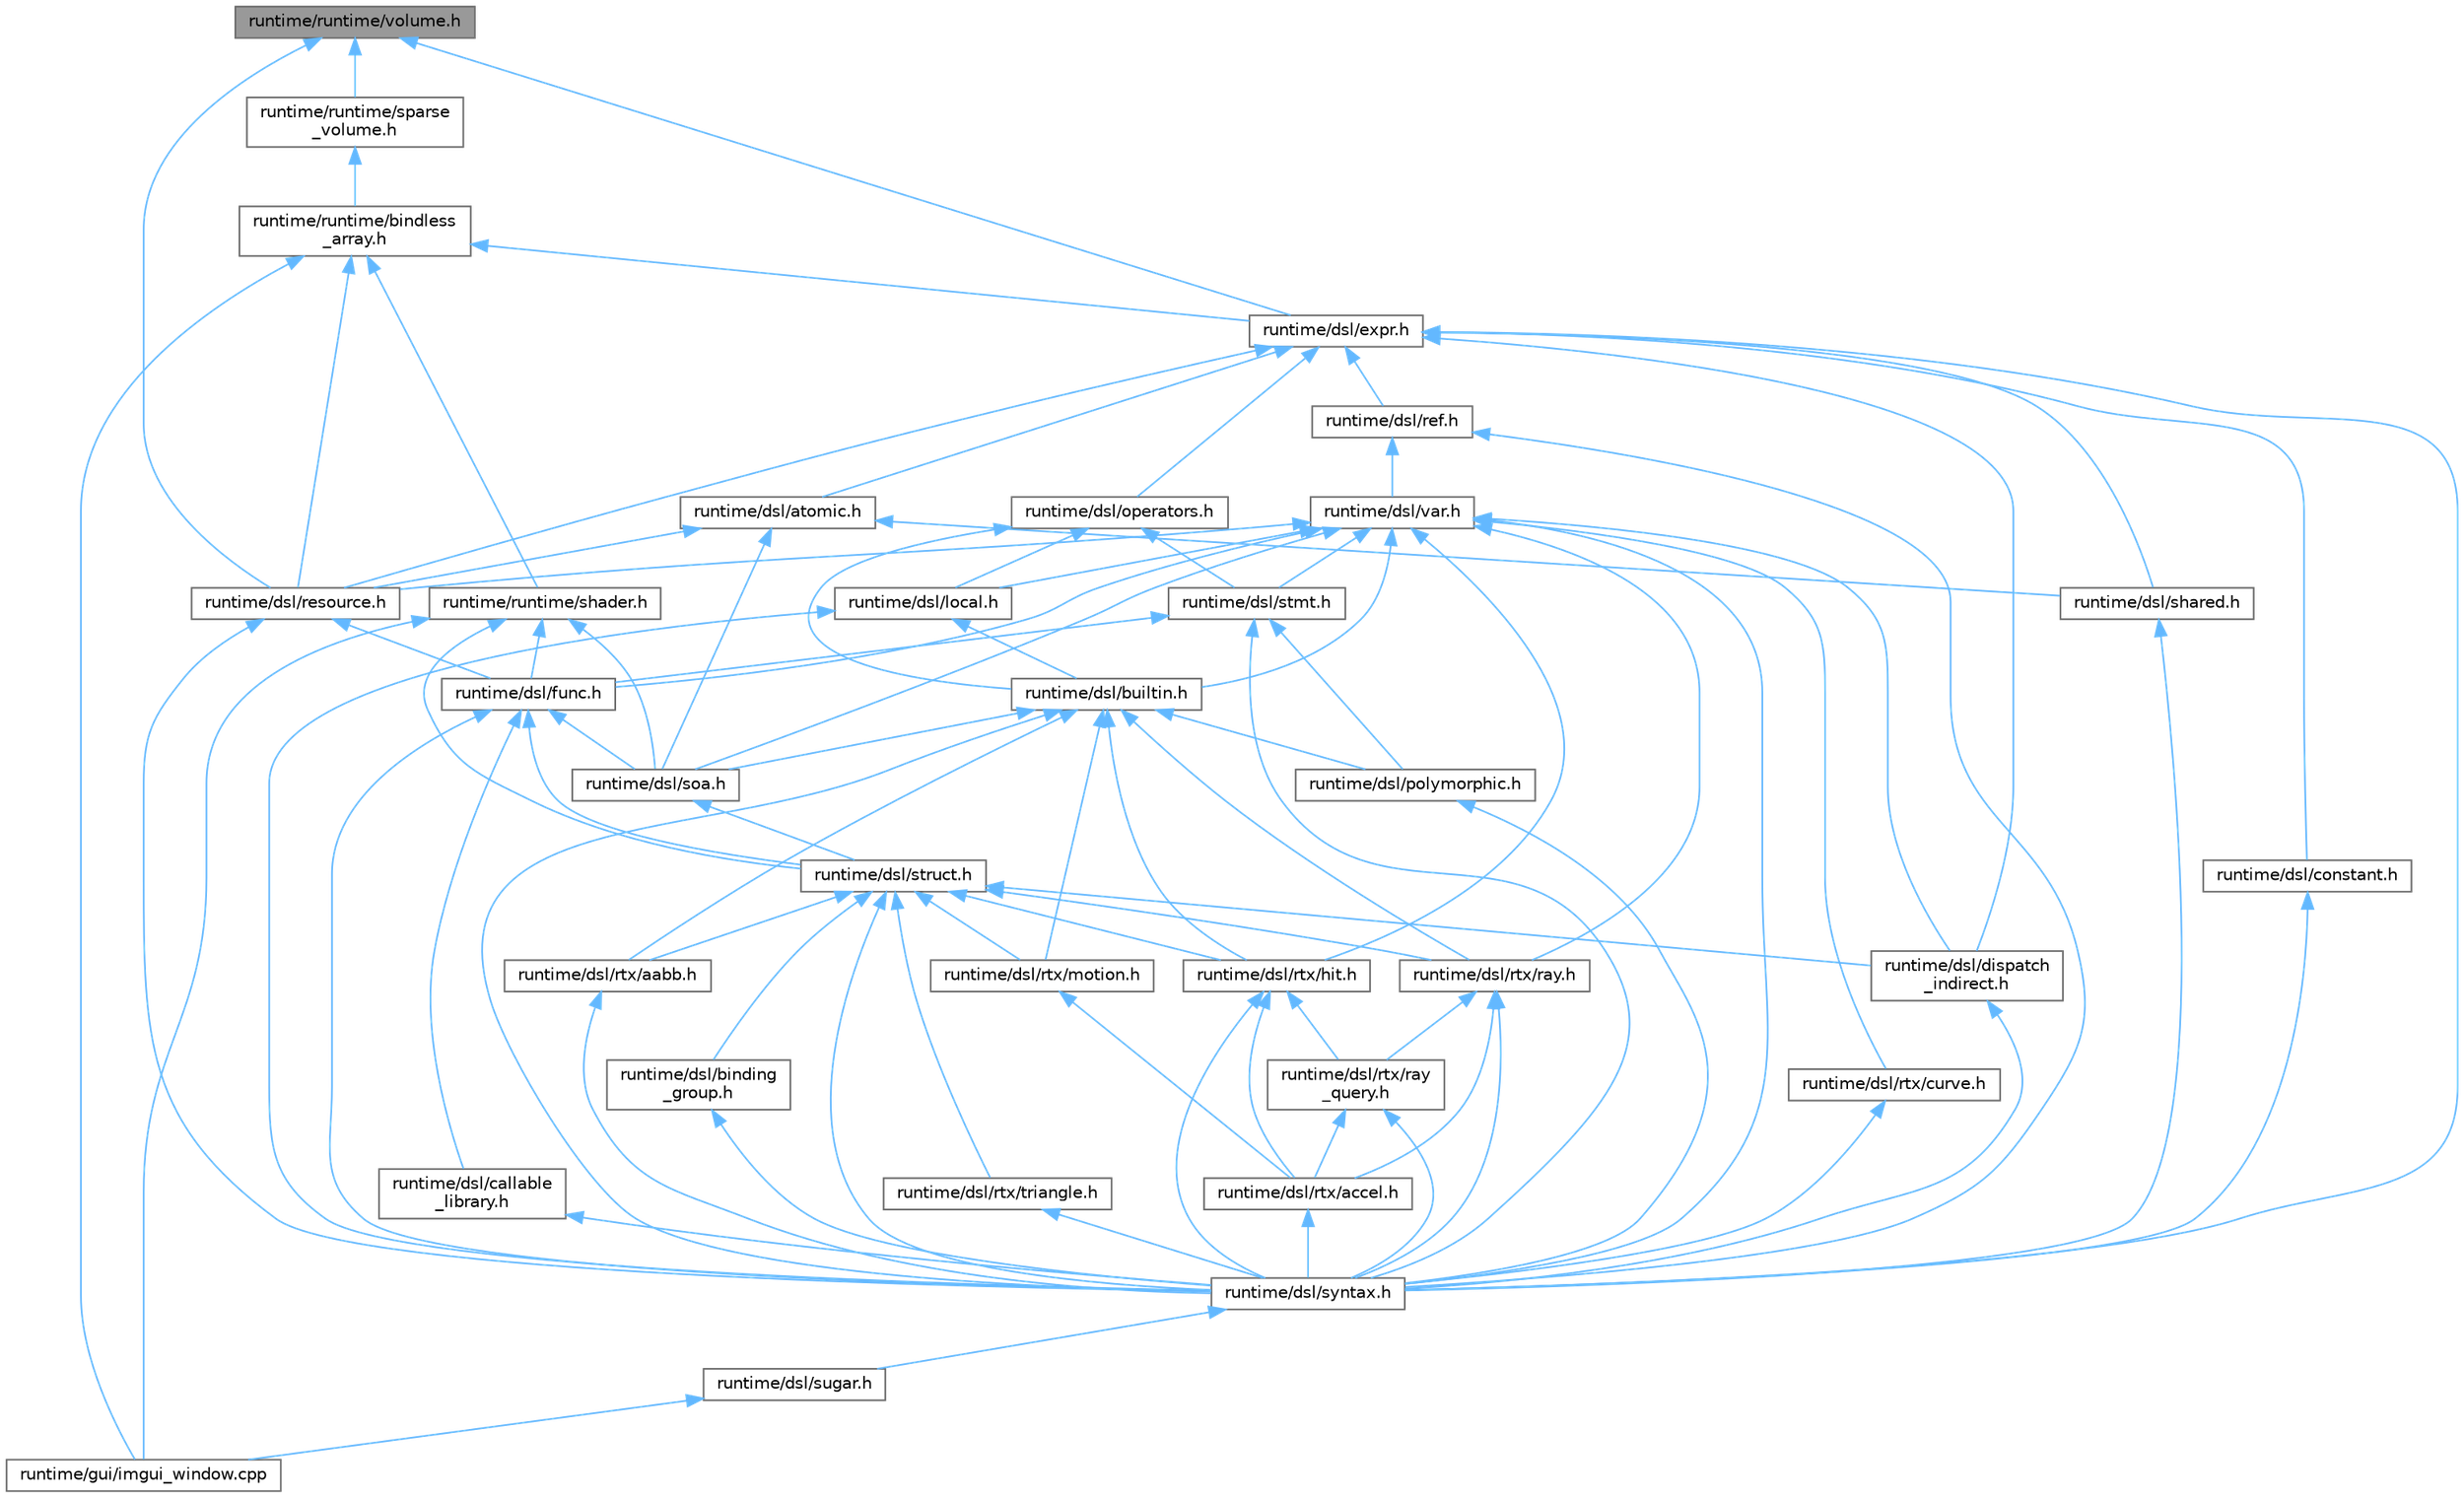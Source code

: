 digraph "runtime/runtime/volume.h"
{
 // LATEX_PDF_SIZE
  bgcolor="transparent";
  edge [fontname=Helvetica,fontsize=10,labelfontname=Helvetica,labelfontsize=10];
  node [fontname=Helvetica,fontsize=10,shape=box,height=0.2,width=0.4];
  Node1 [id="Node000001",label="runtime/runtime/volume.h",height=0.2,width=0.4,color="gray40", fillcolor="grey60", style="filled", fontcolor="black",tooltip=" "];
  Node1 -> Node2 [id="edge88_Node000001_Node000002",dir="back",color="steelblue1",style="solid",tooltip=" "];
  Node2 [id="Node000002",label="runtime/dsl/expr.h",height=0.2,width=0.4,color="grey40", fillcolor="white", style="filled",URL="$expr_8h.html",tooltip=" "];
  Node2 -> Node3 [id="edge89_Node000002_Node000003",dir="back",color="steelblue1",style="solid",tooltip=" "];
  Node3 [id="Node000003",label="runtime/dsl/atomic.h",height=0.2,width=0.4,color="grey40", fillcolor="white", style="filled",URL="$dsl_2atomic_8h.html",tooltip=" "];
  Node3 -> Node4 [id="edge90_Node000003_Node000004",dir="back",color="steelblue1",style="solid",tooltip=" "];
  Node4 [id="Node000004",label="runtime/dsl/resource.h",height=0.2,width=0.4,color="grey40", fillcolor="white", style="filled",URL="$dsl_2resource_8h.html",tooltip=" "];
  Node4 -> Node5 [id="edge91_Node000004_Node000005",dir="back",color="steelblue1",style="solid",tooltip=" "];
  Node5 [id="Node000005",label="runtime/dsl/func.h",height=0.2,width=0.4,color="grey40", fillcolor="white", style="filled",URL="$func_8h.html",tooltip=" "];
  Node5 -> Node6 [id="edge92_Node000005_Node000006",dir="back",color="steelblue1",style="solid",tooltip=" "];
  Node6 [id="Node000006",label="runtime/dsl/callable\l_library.h",height=0.2,width=0.4,color="grey40", fillcolor="white", style="filled",URL="$dsl_2callable__library_8h.html",tooltip=" "];
  Node6 -> Node7 [id="edge93_Node000006_Node000007",dir="back",color="steelblue1",style="solid",tooltip=" "];
  Node7 [id="Node000007",label="runtime/dsl/syntax.h",height=0.2,width=0.4,color="grey40", fillcolor="white", style="filled",URL="$syntax_8h.html",tooltip=" "];
  Node7 -> Node8 [id="edge94_Node000007_Node000008",dir="back",color="steelblue1",style="solid",tooltip=" "];
  Node8 [id="Node000008",label="runtime/dsl/sugar.h",height=0.2,width=0.4,color="grey40", fillcolor="white", style="filled",URL="$sugar_8h.html",tooltip=" "];
  Node8 -> Node9 [id="edge95_Node000008_Node000009",dir="back",color="steelblue1",style="solid",tooltip=" "];
  Node9 [id="Node000009",label="runtime/gui/imgui_window.cpp",height=0.2,width=0.4,color="grey40", fillcolor="white", style="filled",URL="$imgui__window_8cpp.html",tooltip=" "];
  Node5 -> Node10 [id="edge96_Node000005_Node000010",dir="back",color="steelblue1",style="solid",tooltip=" "];
  Node10 [id="Node000010",label="runtime/dsl/soa.h",height=0.2,width=0.4,color="grey40", fillcolor="white", style="filled",URL="$soa_8h.html",tooltip=" "];
  Node10 -> Node11 [id="edge97_Node000010_Node000011",dir="back",color="steelblue1",style="solid",tooltip=" "];
  Node11 [id="Node000011",label="runtime/dsl/struct.h",height=0.2,width=0.4,color="grey40", fillcolor="white", style="filled",URL="$struct_8h.html",tooltip=" "];
  Node11 -> Node12 [id="edge98_Node000011_Node000012",dir="back",color="steelblue1",style="solid",tooltip=" "];
  Node12 [id="Node000012",label="runtime/dsl/binding\l_group.h",height=0.2,width=0.4,color="grey40", fillcolor="white", style="filled",URL="$binding__group_8h.html",tooltip=" "];
  Node12 -> Node7 [id="edge99_Node000012_Node000007",dir="back",color="steelblue1",style="solid",tooltip=" "];
  Node11 -> Node13 [id="edge100_Node000011_Node000013",dir="back",color="steelblue1",style="solid",tooltip=" "];
  Node13 [id="Node000013",label="runtime/dsl/dispatch\l_indirect.h",height=0.2,width=0.4,color="grey40", fillcolor="white", style="filled",URL="$dispatch__indirect_8h.html",tooltip=" "];
  Node13 -> Node7 [id="edge101_Node000013_Node000007",dir="back",color="steelblue1",style="solid",tooltip=" "];
  Node11 -> Node14 [id="edge102_Node000011_Node000014",dir="back",color="steelblue1",style="solid",tooltip=" "];
  Node14 [id="Node000014",label="runtime/dsl/rtx/aabb.h",height=0.2,width=0.4,color="grey40", fillcolor="white", style="filled",URL="$dsl_2rtx_2aabb_8h.html",tooltip=" "];
  Node14 -> Node7 [id="edge103_Node000014_Node000007",dir="back",color="steelblue1",style="solid",tooltip=" "];
  Node11 -> Node15 [id="edge104_Node000011_Node000015",dir="back",color="steelblue1",style="solid",tooltip=" "];
  Node15 [id="Node000015",label="runtime/dsl/rtx/hit.h",height=0.2,width=0.4,color="grey40", fillcolor="white", style="filled",URL="$dsl_2rtx_2hit_8h.html",tooltip=" "];
  Node15 -> Node16 [id="edge105_Node000015_Node000016",dir="back",color="steelblue1",style="solid",tooltip=" "];
  Node16 [id="Node000016",label="runtime/dsl/rtx/accel.h",height=0.2,width=0.4,color="grey40", fillcolor="white", style="filled",URL="$dsl_2rtx_2accel_8h.html",tooltip=" "];
  Node16 -> Node7 [id="edge106_Node000016_Node000007",dir="back",color="steelblue1",style="solid",tooltip=" "];
  Node15 -> Node17 [id="edge107_Node000015_Node000017",dir="back",color="steelblue1",style="solid",tooltip=" "];
  Node17 [id="Node000017",label="runtime/dsl/rtx/ray\l_query.h",height=0.2,width=0.4,color="grey40", fillcolor="white", style="filled",URL="$ray__query_8h.html",tooltip=" "];
  Node17 -> Node16 [id="edge108_Node000017_Node000016",dir="back",color="steelblue1",style="solid",tooltip=" "];
  Node17 -> Node7 [id="edge109_Node000017_Node000007",dir="back",color="steelblue1",style="solid",tooltip=" "];
  Node15 -> Node7 [id="edge110_Node000015_Node000007",dir="back",color="steelblue1",style="solid",tooltip=" "];
  Node11 -> Node18 [id="edge111_Node000011_Node000018",dir="back",color="steelblue1",style="solid",tooltip=" "];
  Node18 [id="Node000018",label="runtime/dsl/rtx/motion.h",height=0.2,width=0.4,color="grey40", fillcolor="white", style="filled",URL="$motion_8h.html",tooltip=" "];
  Node18 -> Node16 [id="edge112_Node000018_Node000016",dir="back",color="steelblue1",style="solid",tooltip=" "];
  Node11 -> Node19 [id="edge113_Node000011_Node000019",dir="back",color="steelblue1",style="solid",tooltip=" "];
  Node19 [id="Node000019",label="runtime/dsl/rtx/ray.h",height=0.2,width=0.4,color="grey40", fillcolor="white", style="filled",URL="$dsl_2rtx_2ray_8h.html",tooltip=" "];
  Node19 -> Node16 [id="edge114_Node000019_Node000016",dir="back",color="steelblue1",style="solid",tooltip=" "];
  Node19 -> Node17 [id="edge115_Node000019_Node000017",dir="back",color="steelblue1",style="solid",tooltip=" "];
  Node19 -> Node7 [id="edge116_Node000019_Node000007",dir="back",color="steelblue1",style="solid",tooltip=" "];
  Node11 -> Node20 [id="edge117_Node000011_Node000020",dir="back",color="steelblue1",style="solid",tooltip=" "];
  Node20 [id="Node000020",label="runtime/dsl/rtx/triangle.h",height=0.2,width=0.4,color="grey40", fillcolor="white", style="filled",URL="$dsl_2rtx_2triangle_8h.html",tooltip=" "];
  Node20 -> Node7 [id="edge118_Node000020_Node000007",dir="back",color="steelblue1",style="solid",tooltip=" "];
  Node11 -> Node7 [id="edge119_Node000011_Node000007",dir="back",color="steelblue1",style="solid",tooltip=" "];
  Node5 -> Node11 [id="edge120_Node000005_Node000011",dir="back",color="steelblue1",style="solid",tooltip=" "];
  Node5 -> Node7 [id="edge121_Node000005_Node000007",dir="back",color="steelblue1",style="solid",tooltip=" "];
  Node4 -> Node7 [id="edge122_Node000004_Node000007",dir="back",color="steelblue1",style="solid",tooltip=" "];
  Node3 -> Node21 [id="edge123_Node000003_Node000021",dir="back",color="steelblue1",style="solid",tooltip=" "];
  Node21 [id="Node000021",label="runtime/dsl/shared.h",height=0.2,width=0.4,color="grey40", fillcolor="white", style="filled",URL="$shared_8h.html",tooltip=" "];
  Node21 -> Node7 [id="edge124_Node000021_Node000007",dir="back",color="steelblue1",style="solid",tooltip=" "];
  Node3 -> Node10 [id="edge125_Node000003_Node000010",dir="back",color="steelblue1",style="solid",tooltip=" "];
  Node2 -> Node22 [id="edge126_Node000002_Node000022",dir="back",color="steelblue1",style="solid",tooltip=" "];
  Node22 [id="Node000022",label="runtime/dsl/constant.h",height=0.2,width=0.4,color="grey40", fillcolor="white", style="filled",URL="$constant_8h.html",tooltip=" "];
  Node22 -> Node7 [id="edge127_Node000022_Node000007",dir="back",color="steelblue1",style="solid",tooltip=" "];
  Node2 -> Node13 [id="edge128_Node000002_Node000013",dir="back",color="steelblue1",style="solid",tooltip=" "];
  Node2 -> Node23 [id="edge129_Node000002_Node000023",dir="back",color="steelblue1",style="solid",tooltip=" "];
  Node23 [id="Node000023",label="runtime/dsl/operators.h",height=0.2,width=0.4,color="grey40", fillcolor="white", style="filled",URL="$operators_8h.html",tooltip=" "];
  Node23 -> Node24 [id="edge130_Node000023_Node000024",dir="back",color="steelblue1",style="solid",tooltip=" "];
  Node24 [id="Node000024",label="runtime/dsl/builtin.h",height=0.2,width=0.4,color="grey40", fillcolor="white", style="filled",URL="$builtin_8h.html",tooltip=" "];
  Node24 -> Node25 [id="edge131_Node000024_Node000025",dir="back",color="steelblue1",style="solid",tooltip=" "];
  Node25 [id="Node000025",label="runtime/dsl/polymorphic.h",height=0.2,width=0.4,color="grey40", fillcolor="white", style="filled",URL="$polymorphic_8h.html",tooltip=" "];
  Node25 -> Node7 [id="edge132_Node000025_Node000007",dir="back",color="steelblue1",style="solid",tooltip=" "];
  Node24 -> Node14 [id="edge133_Node000024_Node000014",dir="back",color="steelblue1",style="solid",tooltip=" "];
  Node24 -> Node15 [id="edge134_Node000024_Node000015",dir="back",color="steelblue1",style="solid",tooltip=" "];
  Node24 -> Node18 [id="edge135_Node000024_Node000018",dir="back",color="steelblue1",style="solid",tooltip=" "];
  Node24 -> Node19 [id="edge136_Node000024_Node000019",dir="back",color="steelblue1",style="solid",tooltip=" "];
  Node24 -> Node10 [id="edge137_Node000024_Node000010",dir="back",color="steelblue1",style="solid",tooltip=" "];
  Node24 -> Node7 [id="edge138_Node000024_Node000007",dir="back",color="steelblue1",style="solid",tooltip=" "];
  Node23 -> Node26 [id="edge139_Node000023_Node000026",dir="back",color="steelblue1",style="solid",tooltip=" "];
  Node26 [id="Node000026",label="runtime/dsl/local.h",height=0.2,width=0.4,color="grey40", fillcolor="white", style="filled",URL="$local_8h.html",tooltip=" "];
  Node26 -> Node24 [id="edge140_Node000026_Node000024",dir="back",color="steelblue1",style="solid",tooltip=" "];
  Node26 -> Node7 [id="edge141_Node000026_Node000007",dir="back",color="steelblue1",style="solid",tooltip=" "];
  Node23 -> Node27 [id="edge142_Node000023_Node000027",dir="back",color="steelblue1",style="solid",tooltip=" "];
  Node27 [id="Node000027",label="runtime/dsl/stmt.h",height=0.2,width=0.4,color="grey40", fillcolor="white", style="filled",URL="$stmt_8h.html",tooltip=" "];
  Node27 -> Node5 [id="edge143_Node000027_Node000005",dir="back",color="steelblue1",style="solid",tooltip=" "];
  Node27 -> Node25 [id="edge144_Node000027_Node000025",dir="back",color="steelblue1",style="solid",tooltip=" "];
  Node27 -> Node7 [id="edge145_Node000027_Node000007",dir="back",color="steelblue1",style="solid",tooltip=" "];
  Node2 -> Node28 [id="edge146_Node000002_Node000028",dir="back",color="steelblue1",style="solid",tooltip=" "];
  Node28 [id="Node000028",label="runtime/dsl/ref.h",height=0.2,width=0.4,color="grey40", fillcolor="white", style="filled",URL="$ref_8h.html",tooltip=" "];
  Node28 -> Node7 [id="edge147_Node000028_Node000007",dir="back",color="steelblue1",style="solid",tooltip=" "];
  Node28 -> Node29 [id="edge148_Node000028_Node000029",dir="back",color="steelblue1",style="solid",tooltip=" "];
  Node29 [id="Node000029",label="runtime/dsl/var.h",height=0.2,width=0.4,color="grey40", fillcolor="white", style="filled",URL="$var_8h.html",tooltip=" "];
  Node29 -> Node24 [id="edge149_Node000029_Node000024",dir="back",color="steelblue1",style="solid",tooltip=" "];
  Node29 -> Node13 [id="edge150_Node000029_Node000013",dir="back",color="steelblue1",style="solid",tooltip=" "];
  Node29 -> Node5 [id="edge151_Node000029_Node000005",dir="back",color="steelblue1",style="solid",tooltip=" "];
  Node29 -> Node26 [id="edge152_Node000029_Node000026",dir="back",color="steelblue1",style="solid",tooltip=" "];
  Node29 -> Node4 [id="edge153_Node000029_Node000004",dir="back",color="steelblue1",style="solid",tooltip=" "];
  Node29 -> Node30 [id="edge154_Node000029_Node000030",dir="back",color="steelblue1",style="solid",tooltip=" "];
  Node30 [id="Node000030",label="runtime/dsl/rtx/curve.h",height=0.2,width=0.4,color="grey40", fillcolor="white", style="filled",URL="$dsl_2rtx_2curve_8h.html",tooltip=" "];
  Node30 -> Node7 [id="edge155_Node000030_Node000007",dir="back",color="steelblue1",style="solid",tooltip=" "];
  Node29 -> Node15 [id="edge156_Node000029_Node000015",dir="back",color="steelblue1",style="solid",tooltip=" "];
  Node29 -> Node19 [id="edge157_Node000029_Node000019",dir="back",color="steelblue1",style="solid",tooltip=" "];
  Node29 -> Node10 [id="edge158_Node000029_Node000010",dir="back",color="steelblue1",style="solid",tooltip=" "];
  Node29 -> Node27 [id="edge159_Node000029_Node000027",dir="back",color="steelblue1",style="solid",tooltip=" "];
  Node29 -> Node7 [id="edge160_Node000029_Node000007",dir="back",color="steelblue1",style="solid",tooltip=" "];
  Node2 -> Node4 [id="edge161_Node000002_Node000004",dir="back",color="steelblue1",style="solid",tooltip=" "];
  Node2 -> Node21 [id="edge162_Node000002_Node000021",dir="back",color="steelblue1",style="solid",tooltip=" "];
  Node2 -> Node7 [id="edge163_Node000002_Node000007",dir="back",color="steelblue1",style="solid",tooltip=" "];
  Node1 -> Node4 [id="edge164_Node000001_Node000004",dir="back",color="steelblue1",style="solid",tooltip=" "];
  Node1 -> Node31 [id="edge165_Node000001_Node000031",dir="back",color="steelblue1",style="solid",tooltip=" "];
  Node31 [id="Node000031",label="runtime/runtime/sparse\l_volume.h",height=0.2,width=0.4,color="grey40", fillcolor="white", style="filled",URL="$sparse__volume_8h.html",tooltip=" "];
  Node31 -> Node32 [id="edge166_Node000031_Node000032",dir="back",color="steelblue1",style="solid",tooltip=" "];
  Node32 [id="Node000032",label="runtime/runtime/bindless\l_array.h",height=0.2,width=0.4,color="grey40", fillcolor="white", style="filled",URL="$bindless__array_8h.html",tooltip=" "];
  Node32 -> Node2 [id="edge167_Node000032_Node000002",dir="back",color="steelblue1",style="solid",tooltip=" "];
  Node32 -> Node4 [id="edge168_Node000032_Node000004",dir="back",color="steelblue1",style="solid",tooltip=" "];
  Node32 -> Node9 [id="edge169_Node000032_Node000009",dir="back",color="steelblue1",style="solid",tooltip=" "];
  Node32 -> Node33 [id="edge170_Node000032_Node000033",dir="back",color="steelblue1",style="solid",tooltip=" "];
  Node33 [id="Node000033",label="runtime/runtime/shader.h",height=0.2,width=0.4,color="grey40", fillcolor="white", style="filled",URL="$shader_8h.html",tooltip=" "];
  Node33 -> Node5 [id="edge171_Node000033_Node000005",dir="back",color="steelblue1",style="solid",tooltip=" "];
  Node33 -> Node10 [id="edge172_Node000033_Node000010",dir="back",color="steelblue1",style="solid",tooltip=" "];
  Node33 -> Node11 [id="edge173_Node000033_Node000011",dir="back",color="steelblue1",style="solid",tooltip=" "];
  Node33 -> Node9 [id="edge174_Node000033_Node000009",dir="back",color="steelblue1",style="solid",tooltip=" "];
}
